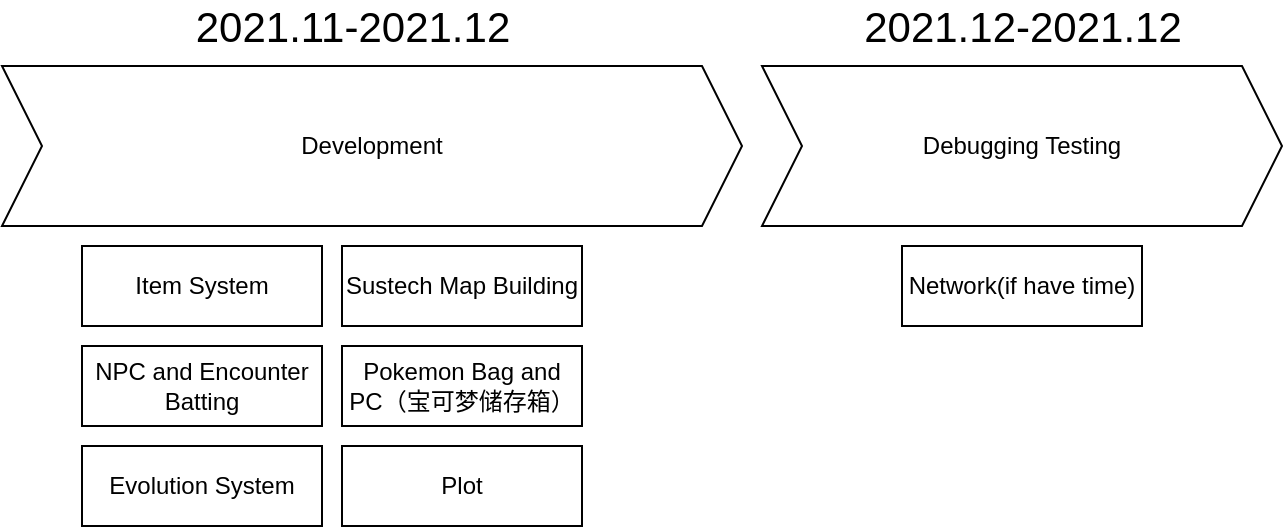 <mxfile version="15.4.0" type="device"><diagram id="Fc87UHmWvVFwyY9TSieF" name="第 1 页"><mxGraphModel dx="1502" dy="655" grid="1" gridSize="10" guides="1" tooltips="1" connect="1" arrows="1" fold="1" page="1" pageScale="1" pageWidth="827" pageHeight="1169" math="0" shadow="0"><root><mxCell id="0"/><mxCell id="1" parent="0"/><mxCell id="KhfDJU54vVY3T6zuZXd5-1" value="Development" style="shape=step;perimeter=stepPerimeter;whiteSpace=wrap;html=1;fixedSize=1;" vertex="1" parent="1"><mxGeometry x="20" y="320" width="370" height="80" as="geometry"/></mxCell><mxCell id="KhfDJU54vVY3T6zuZXd5-2" value="Debugging Testing" style="shape=step;perimeter=stepPerimeter;whiteSpace=wrap;html=1;fixedSize=1;" vertex="1" parent="1"><mxGeometry x="400" y="320" width="260" height="80" as="geometry"/></mxCell><mxCell id="KhfDJU54vVY3T6zuZXd5-3" value="&lt;font style=&quot;font-size: 21px&quot;&gt;2021.11-2021.12&lt;/font&gt;" style="text;html=1;align=center;verticalAlign=middle;resizable=0;points=[];autosize=1;strokeColor=none;fillColor=none;" vertex="1" parent="1"><mxGeometry x="110" y="290" width="170" height="20" as="geometry"/></mxCell><mxCell id="KhfDJU54vVY3T6zuZXd5-4" value="&lt;font style=&quot;font-size: 21px&quot;&gt;2021.12-2021.12&lt;/font&gt;" style="text;html=1;align=center;verticalAlign=middle;resizable=0;points=[];autosize=1;strokeColor=none;fillColor=none;" vertex="1" parent="1"><mxGeometry x="445" y="290" width="170" height="20" as="geometry"/></mxCell><mxCell id="KhfDJU54vVY3T6zuZXd5-5" value="Item System" style="rounded=0;whiteSpace=wrap;html=1;" vertex="1" parent="1"><mxGeometry x="60" y="410" width="120" height="40" as="geometry"/></mxCell><mxCell id="KhfDJU54vVY3T6zuZXd5-6" value="Sustech Map Building" style="rounded=0;whiteSpace=wrap;html=1;" vertex="1" parent="1"><mxGeometry x="190" y="410" width="120" height="40" as="geometry"/></mxCell><mxCell id="KhfDJU54vVY3T6zuZXd5-7" value="NPC and Encounter Batting" style="rounded=0;whiteSpace=wrap;html=1;" vertex="1" parent="1"><mxGeometry x="60" y="460" width="120" height="40" as="geometry"/></mxCell><mxCell id="KhfDJU54vVY3T6zuZXd5-8" value="Pokemon Bag and PC（宝可梦储存箱）" style="rounded=0;whiteSpace=wrap;html=1;" vertex="1" parent="1"><mxGeometry x="190" y="460" width="120" height="40" as="geometry"/></mxCell><mxCell id="KhfDJU54vVY3T6zuZXd5-9" value="Evolution System" style="rounded=0;whiteSpace=wrap;html=1;" vertex="1" parent="1"><mxGeometry x="60" y="510" width="120" height="40" as="geometry"/></mxCell><mxCell id="KhfDJU54vVY3T6zuZXd5-10" value="Plot" style="rounded=0;whiteSpace=wrap;html=1;" vertex="1" parent="1"><mxGeometry x="190" y="510" width="120" height="40" as="geometry"/></mxCell><mxCell id="KhfDJU54vVY3T6zuZXd5-11" value="Network(if have time)" style="rounded=0;whiteSpace=wrap;html=1;" vertex="1" parent="1"><mxGeometry x="470" y="410" width="120" height="40" as="geometry"/></mxCell></root></mxGraphModel></diagram></mxfile>